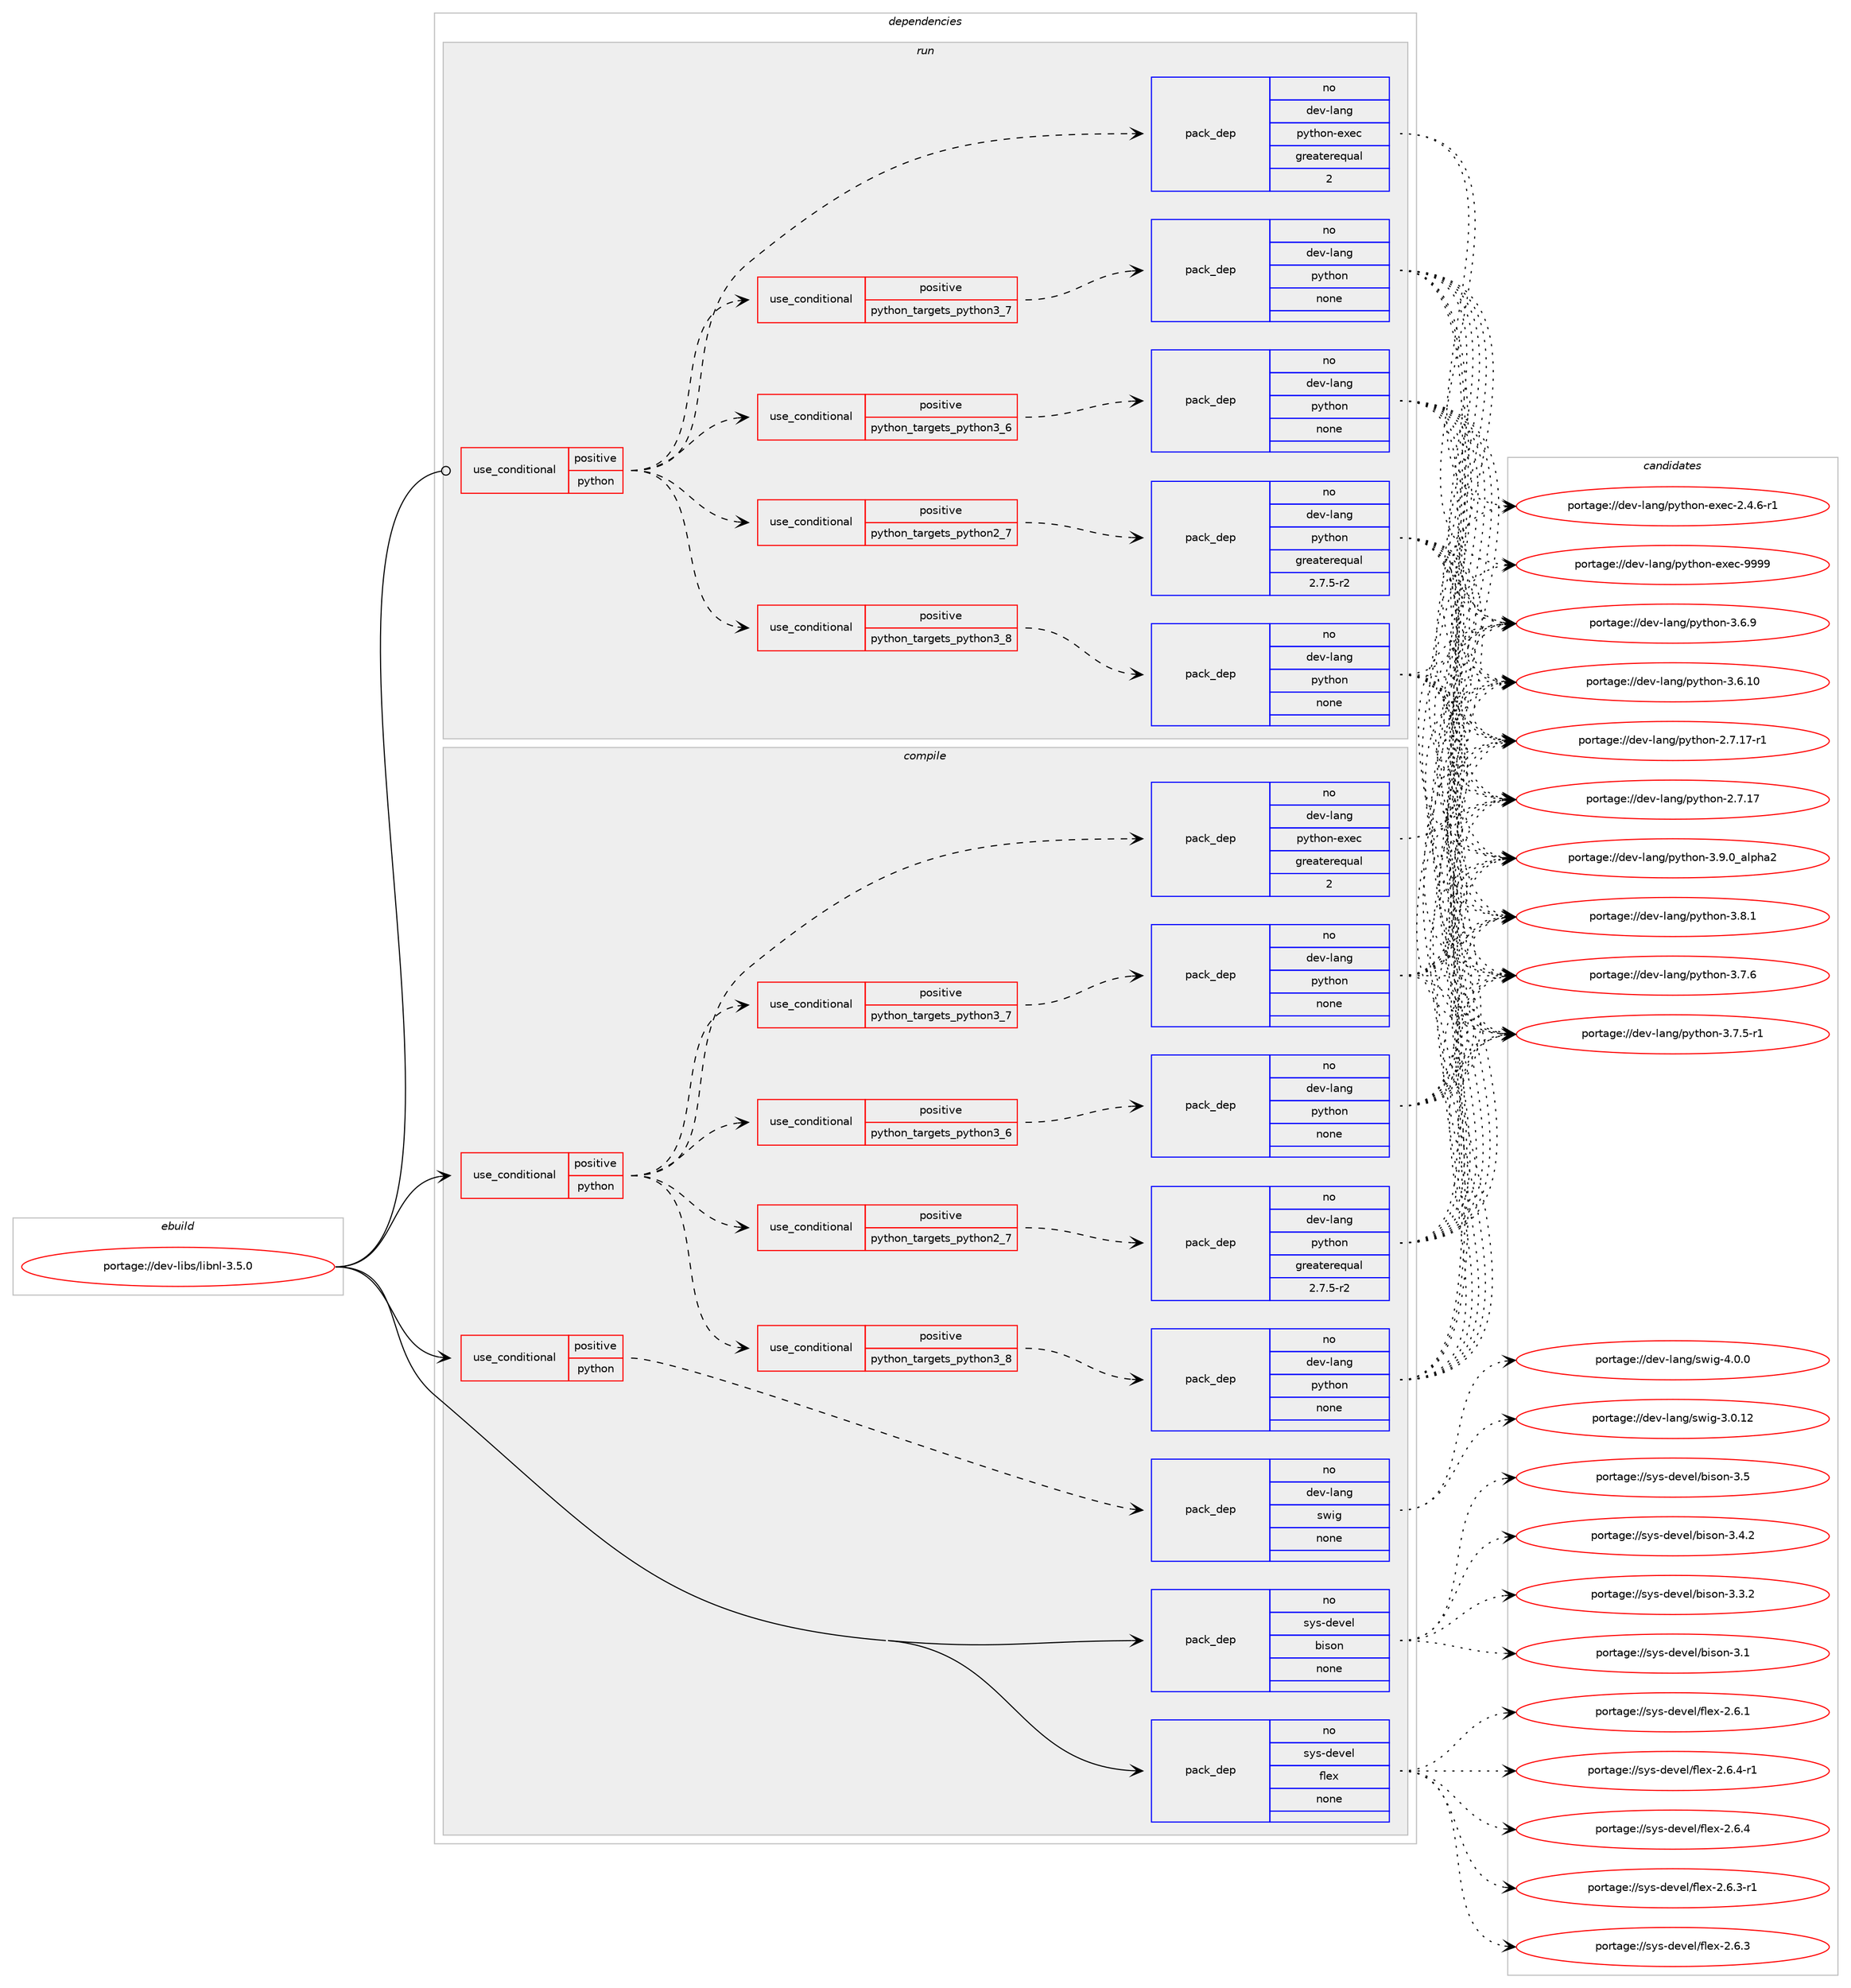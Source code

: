 digraph prolog {

# *************
# Graph options
# *************

newrank=true;
concentrate=true;
compound=true;
graph [rankdir=LR,fontname=Helvetica,fontsize=10,ranksep=1.5];#, ranksep=2.5, nodesep=0.2];
edge  [arrowhead=vee];
node  [fontname=Helvetica,fontsize=10];

# **********
# The ebuild
# **********

subgraph cluster_leftcol {
color=gray;
label=<<i>ebuild</i>>;
id [label="portage://dev-libs/libnl-3.5.0", color=red, width=4, href="../dev-libs/libnl-3.5.0.svg"];
}

# ****************
# The dependencies
# ****************

subgraph cluster_midcol {
color=gray;
label=<<i>dependencies</i>>;
subgraph cluster_compile {
fillcolor="#eeeeee";
style=filled;
label=<<i>compile</i>>;
subgraph cond125109 {
dependency511609 [label=<<TABLE BORDER="0" CELLBORDER="1" CELLSPACING="0" CELLPADDING="4"><TR><TD ROWSPAN="3" CELLPADDING="10">use_conditional</TD></TR><TR><TD>positive</TD></TR><TR><TD>python</TD></TR></TABLE>>, shape=none, color=red];
subgraph cond125110 {
dependency511610 [label=<<TABLE BORDER="0" CELLBORDER="1" CELLSPACING="0" CELLPADDING="4"><TR><TD ROWSPAN="3" CELLPADDING="10">use_conditional</TD></TR><TR><TD>positive</TD></TR><TR><TD>python_targets_python2_7</TD></TR></TABLE>>, shape=none, color=red];
subgraph pack381250 {
dependency511611 [label=<<TABLE BORDER="0" CELLBORDER="1" CELLSPACING="0" CELLPADDING="4" WIDTH="220"><TR><TD ROWSPAN="6" CELLPADDING="30">pack_dep</TD></TR><TR><TD WIDTH="110">no</TD></TR><TR><TD>dev-lang</TD></TR><TR><TD>python</TD></TR><TR><TD>greaterequal</TD></TR><TR><TD>2.7.5-r2</TD></TR></TABLE>>, shape=none, color=blue];
}
dependency511610:e -> dependency511611:w [weight=20,style="dashed",arrowhead="vee"];
}
dependency511609:e -> dependency511610:w [weight=20,style="dashed",arrowhead="vee"];
subgraph cond125111 {
dependency511612 [label=<<TABLE BORDER="0" CELLBORDER="1" CELLSPACING="0" CELLPADDING="4"><TR><TD ROWSPAN="3" CELLPADDING="10">use_conditional</TD></TR><TR><TD>positive</TD></TR><TR><TD>python_targets_python3_6</TD></TR></TABLE>>, shape=none, color=red];
subgraph pack381251 {
dependency511613 [label=<<TABLE BORDER="0" CELLBORDER="1" CELLSPACING="0" CELLPADDING="4" WIDTH="220"><TR><TD ROWSPAN="6" CELLPADDING="30">pack_dep</TD></TR><TR><TD WIDTH="110">no</TD></TR><TR><TD>dev-lang</TD></TR><TR><TD>python</TD></TR><TR><TD>none</TD></TR><TR><TD></TD></TR></TABLE>>, shape=none, color=blue];
}
dependency511612:e -> dependency511613:w [weight=20,style="dashed",arrowhead="vee"];
}
dependency511609:e -> dependency511612:w [weight=20,style="dashed",arrowhead="vee"];
subgraph cond125112 {
dependency511614 [label=<<TABLE BORDER="0" CELLBORDER="1" CELLSPACING="0" CELLPADDING="4"><TR><TD ROWSPAN="3" CELLPADDING="10">use_conditional</TD></TR><TR><TD>positive</TD></TR><TR><TD>python_targets_python3_7</TD></TR></TABLE>>, shape=none, color=red];
subgraph pack381252 {
dependency511615 [label=<<TABLE BORDER="0" CELLBORDER="1" CELLSPACING="0" CELLPADDING="4" WIDTH="220"><TR><TD ROWSPAN="6" CELLPADDING="30">pack_dep</TD></TR><TR><TD WIDTH="110">no</TD></TR><TR><TD>dev-lang</TD></TR><TR><TD>python</TD></TR><TR><TD>none</TD></TR><TR><TD></TD></TR></TABLE>>, shape=none, color=blue];
}
dependency511614:e -> dependency511615:w [weight=20,style="dashed",arrowhead="vee"];
}
dependency511609:e -> dependency511614:w [weight=20,style="dashed",arrowhead="vee"];
subgraph cond125113 {
dependency511616 [label=<<TABLE BORDER="0" CELLBORDER="1" CELLSPACING="0" CELLPADDING="4"><TR><TD ROWSPAN="3" CELLPADDING="10">use_conditional</TD></TR><TR><TD>positive</TD></TR><TR><TD>python_targets_python3_8</TD></TR></TABLE>>, shape=none, color=red];
subgraph pack381253 {
dependency511617 [label=<<TABLE BORDER="0" CELLBORDER="1" CELLSPACING="0" CELLPADDING="4" WIDTH="220"><TR><TD ROWSPAN="6" CELLPADDING="30">pack_dep</TD></TR><TR><TD WIDTH="110">no</TD></TR><TR><TD>dev-lang</TD></TR><TR><TD>python</TD></TR><TR><TD>none</TD></TR><TR><TD></TD></TR></TABLE>>, shape=none, color=blue];
}
dependency511616:e -> dependency511617:w [weight=20,style="dashed",arrowhead="vee"];
}
dependency511609:e -> dependency511616:w [weight=20,style="dashed",arrowhead="vee"];
subgraph pack381254 {
dependency511618 [label=<<TABLE BORDER="0" CELLBORDER="1" CELLSPACING="0" CELLPADDING="4" WIDTH="220"><TR><TD ROWSPAN="6" CELLPADDING="30">pack_dep</TD></TR><TR><TD WIDTH="110">no</TD></TR><TR><TD>dev-lang</TD></TR><TR><TD>python-exec</TD></TR><TR><TD>greaterequal</TD></TR><TR><TD>2</TD></TR></TABLE>>, shape=none, color=blue];
}
dependency511609:e -> dependency511618:w [weight=20,style="dashed",arrowhead="vee"];
}
id:e -> dependency511609:w [weight=20,style="solid",arrowhead="vee"];
subgraph cond125114 {
dependency511619 [label=<<TABLE BORDER="0" CELLBORDER="1" CELLSPACING="0" CELLPADDING="4"><TR><TD ROWSPAN="3" CELLPADDING="10">use_conditional</TD></TR><TR><TD>positive</TD></TR><TR><TD>python</TD></TR></TABLE>>, shape=none, color=red];
subgraph pack381255 {
dependency511620 [label=<<TABLE BORDER="0" CELLBORDER="1" CELLSPACING="0" CELLPADDING="4" WIDTH="220"><TR><TD ROWSPAN="6" CELLPADDING="30">pack_dep</TD></TR><TR><TD WIDTH="110">no</TD></TR><TR><TD>dev-lang</TD></TR><TR><TD>swig</TD></TR><TR><TD>none</TD></TR><TR><TD></TD></TR></TABLE>>, shape=none, color=blue];
}
dependency511619:e -> dependency511620:w [weight=20,style="dashed",arrowhead="vee"];
}
id:e -> dependency511619:w [weight=20,style="solid",arrowhead="vee"];
subgraph pack381256 {
dependency511621 [label=<<TABLE BORDER="0" CELLBORDER="1" CELLSPACING="0" CELLPADDING="4" WIDTH="220"><TR><TD ROWSPAN="6" CELLPADDING="30">pack_dep</TD></TR><TR><TD WIDTH="110">no</TD></TR><TR><TD>sys-devel</TD></TR><TR><TD>bison</TD></TR><TR><TD>none</TD></TR><TR><TD></TD></TR></TABLE>>, shape=none, color=blue];
}
id:e -> dependency511621:w [weight=20,style="solid",arrowhead="vee"];
subgraph pack381257 {
dependency511622 [label=<<TABLE BORDER="0" CELLBORDER="1" CELLSPACING="0" CELLPADDING="4" WIDTH="220"><TR><TD ROWSPAN="6" CELLPADDING="30">pack_dep</TD></TR><TR><TD WIDTH="110">no</TD></TR><TR><TD>sys-devel</TD></TR><TR><TD>flex</TD></TR><TR><TD>none</TD></TR><TR><TD></TD></TR></TABLE>>, shape=none, color=blue];
}
id:e -> dependency511622:w [weight=20,style="solid",arrowhead="vee"];
}
subgraph cluster_compileandrun {
fillcolor="#eeeeee";
style=filled;
label=<<i>compile and run</i>>;
}
subgraph cluster_run {
fillcolor="#eeeeee";
style=filled;
label=<<i>run</i>>;
subgraph cond125115 {
dependency511623 [label=<<TABLE BORDER="0" CELLBORDER="1" CELLSPACING="0" CELLPADDING="4"><TR><TD ROWSPAN="3" CELLPADDING="10">use_conditional</TD></TR><TR><TD>positive</TD></TR><TR><TD>python</TD></TR></TABLE>>, shape=none, color=red];
subgraph cond125116 {
dependency511624 [label=<<TABLE BORDER="0" CELLBORDER="1" CELLSPACING="0" CELLPADDING="4"><TR><TD ROWSPAN="3" CELLPADDING="10">use_conditional</TD></TR><TR><TD>positive</TD></TR><TR><TD>python_targets_python2_7</TD></TR></TABLE>>, shape=none, color=red];
subgraph pack381258 {
dependency511625 [label=<<TABLE BORDER="0" CELLBORDER="1" CELLSPACING="0" CELLPADDING="4" WIDTH="220"><TR><TD ROWSPAN="6" CELLPADDING="30">pack_dep</TD></TR><TR><TD WIDTH="110">no</TD></TR><TR><TD>dev-lang</TD></TR><TR><TD>python</TD></TR><TR><TD>greaterequal</TD></TR><TR><TD>2.7.5-r2</TD></TR></TABLE>>, shape=none, color=blue];
}
dependency511624:e -> dependency511625:w [weight=20,style="dashed",arrowhead="vee"];
}
dependency511623:e -> dependency511624:w [weight=20,style="dashed",arrowhead="vee"];
subgraph cond125117 {
dependency511626 [label=<<TABLE BORDER="0" CELLBORDER="1" CELLSPACING="0" CELLPADDING="4"><TR><TD ROWSPAN="3" CELLPADDING="10">use_conditional</TD></TR><TR><TD>positive</TD></TR><TR><TD>python_targets_python3_6</TD></TR></TABLE>>, shape=none, color=red];
subgraph pack381259 {
dependency511627 [label=<<TABLE BORDER="0" CELLBORDER="1" CELLSPACING="0" CELLPADDING="4" WIDTH="220"><TR><TD ROWSPAN="6" CELLPADDING="30">pack_dep</TD></TR><TR><TD WIDTH="110">no</TD></TR><TR><TD>dev-lang</TD></TR><TR><TD>python</TD></TR><TR><TD>none</TD></TR><TR><TD></TD></TR></TABLE>>, shape=none, color=blue];
}
dependency511626:e -> dependency511627:w [weight=20,style="dashed",arrowhead="vee"];
}
dependency511623:e -> dependency511626:w [weight=20,style="dashed",arrowhead="vee"];
subgraph cond125118 {
dependency511628 [label=<<TABLE BORDER="0" CELLBORDER="1" CELLSPACING="0" CELLPADDING="4"><TR><TD ROWSPAN="3" CELLPADDING="10">use_conditional</TD></TR><TR><TD>positive</TD></TR><TR><TD>python_targets_python3_7</TD></TR></TABLE>>, shape=none, color=red];
subgraph pack381260 {
dependency511629 [label=<<TABLE BORDER="0" CELLBORDER="1" CELLSPACING="0" CELLPADDING="4" WIDTH="220"><TR><TD ROWSPAN="6" CELLPADDING="30">pack_dep</TD></TR><TR><TD WIDTH="110">no</TD></TR><TR><TD>dev-lang</TD></TR><TR><TD>python</TD></TR><TR><TD>none</TD></TR><TR><TD></TD></TR></TABLE>>, shape=none, color=blue];
}
dependency511628:e -> dependency511629:w [weight=20,style="dashed",arrowhead="vee"];
}
dependency511623:e -> dependency511628:w [weight=20,style="dashed",arrowhead="vee"];
subgraph cond125119 {
dependency511630 [label=<<TABLE BORDER="0" CELLBORDER="1" CELLSPACING="0" CELLPADDING="4"><TR><TD ROWSPAN="3" CELLPADDING="10">use_conditional</TD></TR><TR><TD>positive</TD></TR><TR><TD>python_targets_python3_8</TD></TR></TABLE>>, shape=none, color=red];
subgraph pack381261 {
dependency511631 [label=<<TABLE BORDER="0" CELLBORDER="1" CELLSPACING="0" CELLPADDING="4" WIDTH="220"><TR><TD ROWSPAN="6" CELLPADDING="30">pack_dep</TD></TR><TR><TD WIDTH="110">no</TD></TR><TR><TD>dev-lang</TD></TR><TR><TD>python</TD></TR><TR><TD>none</TD></TR><TR><TD></TD></TR></TABLE>>, shape=none, color=blue];
}
dependency511630:e -> dependency511631:w [weight=20,style="dashed",arrowhead="vee"];
}
dependency511623:e -> dependency511630:w [weight=20,style="dashed",arrowhead="vee"];
subgraph pack381262 {
dependency511632 [label=<<TABLE BORDER="0" CELLBORDER="1" CELLSPACING="0" CELLPADDING="4" WIDTH="220"><TR><TD ROWSPAN="6" CELLPADDING="30">pack_dep</TD></TR><TR><TD WIDTH="110">no</TD></TR><TR><TD>dev-lang</TD></TR><TR><TD>python-exec</TD></TR><TR><TD>greaterequal</TD></TR><TR><TD>2</TD></TR></TABLE>>, shape=none, color=blue];
}
dependency511623:e -> dependency511632:w [weight=20,style="dashed",arrowhead="vee"];
}
id:e -> dependency511623:w [weight=20,style="solid",arrowhead="odot"];
}
}

# **************
# The candidates
# **************

subgraph cluster_choices {
rank=same;
color=gray;
label=<<i>candidates</i>>;

subgraph choice381250 {
color=black;
nodesep=1;
choice10010111845108971101034711212111610411111045514657464895971081121049750 [label="portage://dev-lang/python-3.9.0_alpha2", color=red, width=4,href="../dev-lang/python-3.9.0_alpha2.svg"];
choice100101118451089711010347112121116104111110455146564649 [label="portage://dev-lang/python-3.8.1", color=red, width=4,href="../dev-lang/python-3.8.1.svg"];
choice100101118451089711010347112121116104111110455146554654 [label="portage://dev-lang/python-3.7.6", color=red, width=4,href="../dev-lang/python-3.7.6.svg"];
choice1001011184510897110103471121211161041111104551465546534511449 [label="portage://dev-lang/python-3.7.5-r1", color=red, width=4,href="../dev-lang/python-3.7.5-r1.svg"];
choice100101118451089711010347112121116104111110455146544657 [label="portage://dev-lang/python-3.6.9", color=red, width=4,href="../dev-lang/python-3.6.9.svg"];
choice10010111845108971101034711212111610411111045514654464948 [label="portage://dev-lang/python-3.6.10", color=red, width=4,href="../dev-lang/python-3.6.10.svg"];
choice100101118451089711010347112121116104111110455046554649554511449 [label="portage://dev-lang/python-2.7.17-r1", color=red, width=4,href="../dev-lang/python-2.7.17-r1.svg"];
choice10010111845108971101034711212111610411111045504655464955 [label="portage://dev-lang/python-2.7.17", color=red, width=4,href="../dev-lang/python-2.7.17.svg"];
dependency511611:e -> choice10010111845108971101034711212111610411111045514657464895971081121049750:w [style=dotted,weight="100"];
dependency511611:e -> choice100101118451089711010347112121116104111110455146564649:w [style=dotted,weight="100"];
dependency511611:e -> choice100101118451089711010347112121116104111110455146554654:w [style=dotted,weight="100"];
dependency511611:e -> choice1001011184510897110103471121211161041111104551465546534511449:w [style=dotted,weight="100"];
dependency511611:e -> choice100101118451089711010347112121116104111110455146544657:w [style=dotted,weight="100"];
dependency511611:e -> choice10010111845108971101034711212111610411111045514654464948:w [style=dotted,weight="100"];
dependency511611:e -> choice100101118451089711010347112121116104111110455046554649554511449:w [style=dotted,weight="100"];
dependency511611:e -> choice10010111845108971101034711212111610411111045504655464955:w [style=dotted,weight="100"];
}
subgraph choice381251 {
color=black;
nodesep=1;
choice10010111845108971101034711212111610411111045514657464895971081121049750 [label="portage://dev-lang/python-3.9.0_alpha2", color=red, width=4,href="../dev-lang/python-3.9.0_alpha2.svg"];
choice100101118451089711010347112121116104111110455146564649 [label="portage://dev-lang/python-3.8.1", color=red, width=4,href="../dev-lang/python-3.8.1.svg"];
choice100101118451089711010347112121116104111110455146554654 [label="portage://dev-lang/python-3.7.6", color=red, width=4,href="../dev-lang/python-3.7.6.svg"];
choice1001011184510897110103471121211161041111104551465546534511449 [label="portage://dev-lang/python-3.7.5-r1", color=red, width=4,href="../dev-lang/python-3.7.5-r1.svg"];
choice100101118451089711010347112121116104111110455146544657 [label="portage://dev-lang/python-3.6.9", color=red, width=4,href="../dev-lang/python-3.6.9.svg"];
choice10010111845108971101034711212111610411111045514654464948 [label="portage://dev-lang/python-3.6.10", color=red, width=4,href="../dev-lang/python-3.6.10.svg"];
choice100101118451089711010347112121116104111110455046554649554511449 [label="portage://dev-lang/python-2.7.17-r1", color=red, width=4,href="../dev-lang/python-2.7.17-r1.svg"];
choice10010111845108971101034711212111610411111045504655464955 [label="portage://dev-lang/python-2.7.17", color=red, width=4,href="../dev-lang/python-2.7.17.svg"];
dependency511613:e -> choice10010111845108971101034711212111610411111045514657464895971081121049750:w [style=dotted,weight="100"];
dependency511613:e -> choice100101118451089711010347112121116104111110455146564649:w [style=dotted,weight="100"];
dependency511613:e -> choice100101118451089711010347112121116104111110455146554654:w [style=dotted,weight="100"];
dependency511613:e -> choice1001011184510897110103471121211161041111104551465546534511449:w [style=dotted,weight="100"];
dependency511613:e -> choice100101118451089711010347112121116104111110455146544657:w [style=dotted,weight="100"];
dependency511613:e -> choice10010111845108971101034711212111610411111045514654464948:w [style=dotted,weight="100"];
dependency511613:e -> choice100101118451089711010347112121116104111110455046554649554511449:w [style=dotted,weight="100"];
dependency511613:e -> choice10010111845108971101034711212111610411111045504655464955:w [style=dotted,weight="100"];
}
subgraph choice381252 {
color=black;
nodesep=1;
choice10010111845108971101034711212111610411111045514657464895971081121049750 [label="portage://dev-lang/python-3.9.0_alpha2", color=red, width=4,href="../dev-lang/python-3.9.0_alpha2.svg"];
choice100101118451089711010347112121116104111110455146564649 [label="portage://dev-lang/python-3.8.1", color=red, width=4,href="../dev-lang/python-3.8.1.svg"];
choice100101118451089711010347112121116104111110455146554654 [label="portage://dev-lang/python-3.7.6", color=red, width=4,href="../dev-lang/python-3.7.6.svg"];
choice1001011184510897110103471121211161041111104551465546534511449 [label="portage://dev-lang/python-3.7.5-r1", color=red, width=4,href="../dev-lang/python-3.7.5-r1.svg"];
choice100101118451089711010347112121116104111110455146544657 [label="portage://dev-lang/python-3.6.9", color=red, width=4,href="../dev-lang/python-3.6.9.svg"];
choice10010111845108971101034711212111610411111045514654464948 [label="portage://dev-lang/python-3.6.10", color=red, width=4,href="../dev-lang/python-3.6.10.svg"];
choice100101118451089711010347112121116104111110455046554649554511449 [label="portage://dev-lang/python-2.7.17-r1", color=red, width=4,href="../dev-lang/python-2.7.17-r1.svg"];
choice10010111845108971101034711212111610411111045504655464955 [label="portage://dev-lang/python-2.7.17", color=red, width=4,href="../dev-lang/python-2.7.17.svg"];
dependency511615:e -> choice10010111845108971101034711212111610411111045514657464895971081121049750:w [style=dotted,weight="100"];
dependency511615:e -> choice100101118451089711010347112121116104111110455146564649:w [style=dotted,weight="100"];
dependency511615:e -> choice100101118451089711010347112121116104111110455146554654:w [style=dotted,weight="100"];
dependency511615:e -> choice1001011184510897110103471121211161041111104551465546534511449:w [style=dotted,weight="100"];
dependency511615:e -> choice100101118451089711010347112121116104111110455146544657:w [style=dotted,weight="100"];
dependency511615:e -> choice10010111845108971101034711212111610411111045514654464948:w [style=dotted,weight="100"];
dependency511615:e -> choice100101118451089711010347112121116104111110455046554649554511449:w [style=dotted,weight="100"];
dependency511615:e -> choice10010111845108971101034711212111610411111045504655464955:w [style=dotted,weight="100"];
}
subgraph choice381253 {
color=black;
nodesep=1;
choice10010111845108971101034711212111610411111045514657464895971081121049750 [label="portage://dev-lang/python-3.9.0_alpha2", color=red, width=4,href="../dev-lang/python-3.9.0_alpha2.svg"];
choice100101118451089711010347112121116104111110455146564649 [label="portage://dev-lang/python-3.8.1", color=red, width=4,href="../dev-lang/python-3.8.1.svg"];
choice100101118451089711010347112121116104111110455146554654 [label="portage://dev-lang/python-3.7.6", color=red, width=4,href="../dev-lang/python-3.7.6.svg"];
choice1001011184510897110103471121211161041111104551465546534511449 [label="portage://dev-lang/python-3.7.5-r1", color=red, width=4,href="../dev-lang/python-3.7.5-r1.svg"];
choice100101118451089711010347112121116104111110455146544657 [label="portage://dev-lang/python-3.6.9", color=red, width=4,href="../dev-lang/python-3.6.9.svg"];
choice10010111845108971101034711212111610411111045514654464948 [label="portage://dev-lang/python-3.6.10", color=red, width=4,href="../dev-lang/python-3.6.10.svg"];
choice100101118451089711010347112121116104111110455046554649554511449 [label="portage://dev-lang/python-2.7.17-r1", color=red, width=4,href="../dev-lang/python-2.7.17-r1.svg"];
choice10010111845108971101034711212111610411111045504655464955 [label="portage://dev-lang/python-2.7.17", color=red, width=4,href="../dev-lang/python-2.7.17.svg"];
dependency511617:e -> choice10010111845108971101034711212111610411111045514657464895971081121049750:w [style=dotted,weight="100"];
dependency511617:e -> choice100101118451089711010347112121116104111110455146564649:w [style=dotted,weight="100"];
dependency511617:e -> choice100101118451089711010347112121116104111110455146554654:w [style=dotted,weight="100"];
dependency511617:e -> choice1001011184510897110103471121211161041111104551465546534511449:w [style=dotted,weight="100"];
dependency511617:e -> choice100101118451089711010347112121116104111110455146544657:w [style=dotted,weight="100"];
dependency511617:e -> choice10010111845108971101034711212111610411111045514654464948:w [style=dotted,weight="100"];
dependency511617:e -> choice100101118451089711010347112121116104111110455046554649554511449:w [style=dotted,weight="100"];
dependency511617:e -> choice10010111845108971101034711212111610411111045504655464955:w [style=dotted,weight="100"];
}
subgraph choice381254 {
color=black;
nodesep=1;
choice10010111845108971101034711212111610411111045101120101994557575757 [label="portage://dev-lang/python-exec-9999", color=red, width=4,href="../dev-lang/python-exec-9999.svg"];
choice10010111845108971101034711212111610411111045101120101994550465246544511449 [label="portage://dev-lang/python-exec-2.4.6-r1", color=red, width=4,href="../dev-lang/python-exec-2.4.6-r1.svg"];
dependency511618:e -> choice10010111845108971101034711212111610411111045101120101994557575757:w [style=dotted,weight="100"];
dependency511618:e -> choice10010111845108971101034711212111610411111045101120101994550465246544511449:w [style=dotted,weight="100"];
}
subgraph choice381255 {
color=black;
nodesep=1;
choice100101118451089711010347115119105103455246484648 [label="portage://dev-lang/swig-4.0.0", color=red, width=4,href="../dev-lang/swig-4.0.0.svg"];
choice10010111845108971101034711511910510345514648464950 [label="portage://dev-lang/swig-3.0.12", color=red, width=4,href="../dev-lang/swig-3.0.12.svg"];
dependency511620:e -> choice100101118451089711010347115119105103455246484648:w [style=dotted,weight="100"];
dependency511620:e -> choice10010111845108971101034711511910510345514648464950:w [style=dotted,weight="100"];
}
subgraph choice381256 {
color=black;
nodesep=1;
choice11512111545100101118101108479810511511111045514653 [label="portage://sys-devel/bison-3.5", color=red, width=4,href="../sys-devel/bison-3.5.svg"];
choice115121115451001011181011084798105115111110455146524650 [label="portage://sys-devel/bison-3.4.2", color=red, width=4,href="../sys-devel/bison-3.4.2.svg"];
choice115121115451001011181011084798105115111110455146514650 [label="portage://sys-devel/bison-3.3.2", color=red, width=4,href="../sys-devel/bison-3.3.2.svg"];
choice11512111545100101118101108479810511511111045514649 [label="portage://sys-devel/bison-3.1", color=red, width=4,href="../sys-devel/bison-3.1.svg"];
dependency511621:e -> choice11512111545100101118101108479810511511111045514653:w [style=dotted,weight="100"];
dependency511621:e -> choice115121115451001011181011084798105115111110455146524650:w [style=dotted,weight="100"];
dependency511621:e -> choice115121115451001011181011084798105115111110455146514650:w [style=dotted,weight="100"];
dependency511621:e -> choice11512111545100101118101108479810511511111045514649:w [style=dotted,weight="100"];
}
subgraph choice381257 {
color=black;
nodesep=1;
choice11512111545100101118101108471021081011204550465446524511449 [label="portage://sys-devel/flex-2.6.4-r1", color=red, width=4,href="../sys-devel/flex-2.6.4-r1.svg"];
choice1151211154510010111810110847102108101120455046544652 [label="portage://sys-devel/flex-2.6.4", color=red, width=4,href="../sys-devel/flex-2.6.4.svg"];
choice11512111545100101118101108471021081011204550465446514511449 [label="portage://sys-devel/flex-2.6.3-r1", color=red, width=4,href="../sys-devel/flex-2.6.3-r1.svg"];
choice1151211154510010111810110847102108101120455046544651 [label="portage://sys-devel/flex-2.6.3", color=red, width=4,href="../sys-devel/flex-2.6.3.svg"];
choice1151211154510010111810110847102108101120455046544649 [label="portage://sys-devel/flex-2.6.1", color=red, width=4,href="../sys-devel/flex-2.6.1.svg"];
dependency511622:e -> choice11512111545100101118101108471021081011204550465446524511449:w [style=dotted,weight="100"];
dependency511622:e -> choice1151211154510010111810110847102108101120455046544652:w [style=dotted,weight="100"];
dependency511622:e -> choice11512111545100101118101108471021081011204550465446514511449:w [style=dotted,weight="100"];
dependency511622:e -> choice1151211154510010111810110847102108101120455046544651:w [style=dotted,weight="100"];
dependency511622:e -> choice1151211154510010111810110847102108101120455046544649:w [style=dotted,weight="100"];
}
subgraph choice381258 {
color=black;
nodesep=1;
choice10010111845108971101034711212111610411111045514657464895971081121049750 [label="portage://dev-lang/python-3.9.0_alpha2", color=red, width=4,href="../dev-lang/python-3.9.0_alpha2.svg"];
choice100101118451089711010347112121116104111110455146564649 [label="portage://dev-lang/python-3.8.1", color=red, width=4,href="../dev-lang/python-3.8.1.svg"];
choice100101118451089711010347112121116104111110455146554654 [label="portage://dev-lang/python-3.7.6", color=red, width=4,href="../dev-lang/python-3.7.6.svg"];
choice1001011184510897110103471121211161041111104551465546534511449 [label="portage://dev-lang/python-3.7.5-r1", color=red, width=4,href="../dev-lang/python-3.7.5-r1.svg"];
choice100101118451089711010347112121116104111110455146544657 [label="portage://dev-lang/python-3.6.9", color=red, width=4,href="../dev-lang/python-3.6.9.svg"];
choice10010111845108971101034711212111610411111045514654464948 [label="portage://dev-lang/python-3.6.10", color=red, width=4,href="../dev-lang/python-3.6.10.svg"];
choice100101118451089711010347112121116104111110455046554649554511449 [label="portage://dev-lang/python-2.7.17-r1", color=red, width=4,href="../dev-lang/python-2.7.17-r1.svg"];
choice10010111845108971101034711212111610411111045504655464955 [label="portage://dev-lang/python-2.7.17", color=red, width=4,href="../dev-lang/python-2.7.17.svg"];
dependency511625:e -> choice10010111845108971101034711212111610411111045514657464895971081121049750:w [style=dotted,weight="100"];
dependency511625:e -> choice100101118451089711010347112121116104111110455146564649:w [style=dotted,weight="100"];
dependency511625:e -> choice100101118451089711010347112121116104111110455146554654:w [style=dotted,weight="100"];
dependency511625:e -> choice1001011184510897110103471121211161041111104551465546534511449:w [style=dotted,weight="100"];
dependency511625:e -> choice100101118451089711010347112121116104111110455146544657:w [style=dotted,weight="100"];
dependency511625:e -> choice10010111845108971101034711212111610411111045514654464948:w [style=dotted,weight="100"];
dependency511625:e -> choice100101118451089711010347112121116104111110455046554649554511449:w [style=dotted,weight="100"];
dependency511625:e -> choice10010111845108971101034711212111610411111045504655464955:w [style=dotted,weight="100"];
}
subgraph choice381259 {
color=black;
nodesep=1;
choice10010111845108971101034711212111610411111045514657464895971081121049750 [label="portage://dev-lang/python-3.9.0_alpha2", color=red, width=4,href="../dev-lang/python-3.9.0_alpha2.svg"];
choice100101118451089711010347112121116104111110455146564649 [label="portage://dev-lang/python-3.8.1", color=red, width=4,href="../dev-lang/python-3.8.1.svg"];
choice100101118451089711010347112121116104111110455146554654 [label="portage://dev-lang/python-3.7.6", color=red, width=4,href="../dev-lang/python-3.7.6.svg"];
choice1001011184510897110103471121211161041111104551465546534511449 [label="portage://dev-lang/python-3.7.5-r1", color=red, width=4,href="../dev-lang/python-3.7.5-r1.svg"];
choice100101118451089711010347112121116104111110455146544657 [label="portage://dev-lang/python-3.6.9", color=red, width=4,href="../dev-lang/python-3.6.9.svg"];
choice10010111845108971101034711212111610411111045514654464948 [label="portage://dev-lang/python-3.6.10", color=red, width=4,href="../dev-lang/python-3.6.10.svg"];
choice100101118451089711010347112121116104111110455046554649554511449 [label="portage://dev-lang/python-2.7.17-r1", color=red, width=4,href="../dev-lang/python-2.7.17-r1.svg"];
choice10010111845108971101034711212111610411111045504655464955 [label="portage://dev-lang/python-2.7.17", color=red, width=4,href="../dev-lang/python-2.7.17.svg"];
dependency511627:e -> choice10010111845108971101034711212111610411111045514657464895971081121049750:w [style=dotted,weight="100"];
dependency511627:e -> choice100101118451089711010347112121116104111110455146564649:w [style=dotted,weight="100"];
dependency511627:e -> choice100101118451089711010347112121116104111110455146554654:w [style=dotted,weight="100"];
dependency511627:e -> choice1001011184510897110103471121211161041111104551465546534511449:w [style=dotted,weight="100"];
dependency511627:e -> choice100101118451089711010347112121116104111110455146544657:w [style=dotted,weight="100"];
dependency511627:e -> choice10010111845108971101034711212111610411111045514654464948:w [style=dotted,weight="100"];
dependency511627:e -> choice100101118451089711010347112121116104111110455046554649554511449:w [style=dotted,weight="100"];
dependency511627:e -> choice10010111845108971101034711212111610411111045504655464955:w [style=dotted,weight="100"];
}
subgraph choice381260 {
color=black;
nodesep=1;
choice10010111845108971101034711212111610411111045514657464895971081121049750 [label="portage://dev-lang/python-3.9.0_alpha2", color=red, width=4,href="../dev-lang/python-3.9.0_alpha2.svg"];
choice100101118451089711010347112121116104111110455146564649 [label="portage://dev-lang/python-3.8.1", color=red, width=4,href="../dev-lang/python-3.8.1.svg"];
choice100101118451089711010347112121116104111110455146554654 [label="portage://dev-lang/python-3.7.6", color=red, width=4,href="../dev-lang/python-3.7.6.svg"];
choice1001011184510897110103471121211161041111104551465546534511449 [label="portage://dev-lang/python-3.7.5-r1", color=red, width=4,href="../dev-lang/python-3.7.5-r1.svg"];
choice100101118451089711010347112121116104111110455146544657 [label="portage://dev-lang/python-3.6.9", color=red, width=4,href="../dev-lang/python-3.6.9.svg"];
choice10010111845108971101034711212111610411111045514654464948 [label="portage://dev-lang/python-3.6.10", color=red, width=4,href="../dev-lang/python-3.6.10.svg"];
choice100101118451089711010347112121116104111110455046554649554511449 [label="portage://dev-lang/python-2.7.17-r1", color=red, width=4,href="../dev-lang/python-2.7.17-r1.svg"];
choice10010111845108971101034711212111610411111045504655464955 [label="portage://dev-lang/python-2.7.17", color=red, width=4,href="../dev-lang/python-2.7.17.svg"];
dependency511629:e -> choice10010111845108971101034711212111610411111045514657464895971081121049750:w [style=dotted,weight="100"];
dependency511629:e -> choice100101118451089711010347112121116104111110455146564649:w [style=dotted,weight="100"];
dependency511629:e -> choice100101118451089711010347112121116104111110455146554654:w [style=dotted,weight="100"];
dependency511629:e -> choice1001011184510897110103471121211161041111104551465546534511449:w [style=dotted,weight="100"];
dependency511629:e -> choice100101118451089711010347112121116104111110455146544657:w [style=dotted,weight="100"];
dependency511629:e -> choice10010111845108971101034711212111610411111045514654464948:w [style=dotted,weight="100"];
dependency511629:e -> choice100101118451089711010347112121116104111110455046554649554511449:w [style=dotted,weight="100"];
dependency511629:e -> choice10010111845108971101034711212111610411111045504655464955:w [style=dotted,weight="100"];
}
subgraph choice381261 {
color=black;
nodesep=1;
choice10010111845108971101034711212111610411111045514657464895971081121049750 [label="portage://dev-lang/python-3.9.0_alpha2", color=red, width=4,href="../dev-lang/python-3.9.0_alpha2.svg"];
choice100101118451089711010347112121116104111110455146564649 [label="portage://dev-lang/python-3.8.1", color=red, width=4,href="../dev-lang/python-3.8.1.svg"];
choice100101118451089711010347112121116104111110455146554654 [label="portage://dev-lang/python-3.7.6", color=red, width=4,href="../dev-lang/python-3.7.6.svg"];
choice1001011184510897110103471121211161041111104551465546534511449 [label="portage://dev-lang/python-3.7.5-r1", color=red, width=4,href="../dev-lang/python-3.7.5-r1.svg"];
choice100101118451089711010347112121116104111110455146544657 [label="portage://dev-lang/python-3.6.9", color=red, width=4,href="../dev-lang/python-3.6.9.svg"];
choice10010111845108971101034711212111610411111045514654464948 [label="portage://dev-lang/python-3.6.10", color=red, width=4,href="../dev-lang/python-3.6.10.svg"];
choice100101118451089711010347112121116104111110455046554649554511449 [label="portage://dev-lang/python-2.7.17-r1", color=red, width=4,href="../dev-lang/python-2.7.17-r1.svg"];
choice10010111845108971101034711212111610411111045504655464955 [label="portage://dev-lang/python-2.7.17", color=red, width=4,href="../dev-lang/python-2.7.17.svg"];
dependency511631:e -> choice10010111845108971101034711212111610411111045514657464895971081121049750:w [style=dotted,weight="100"];
dependency511631:e -> choice100101118451089711010347112121116104111110455146564649:w [style=dotted,weight="100"];
dependency511631:e -> choice100101118451089711010347112121116104111110455146554654:w [style=dotted,weight="100"];
dependency511631:e -> choice1001011184510897110103471121211161041111104551465546534511449:w [style=dotted,weight="100"];
dependency511631:e -> choice100101118451089711010347112121116104111110455146544657:w [style=dotted,weight="100"];
dependency511631:e -> choice10010111845108971101034711212111610411111045514654464948:w [style=dotted,weight="100"];
dependency511631:e -> choice100101118451089711010347112121116104111110455046554649554511449:w [style=dotted,weight="100"];
dependency511631:e -> choice10010111845108971101034711212111610411111045504655464955:w [style=dotted,weight="100"];
}
subgraph choice381262 {
color=black;
nodesep=1;
choice10010111845108971101034711212111610411111045101120101994557575757 [label="portage://dev-lang/python-exec-9999", color=red, width=4,href="../dev-lang/python-exec-9999.svg"];
choice10010111845108971101034711212111610411111045101120101994550465246544511449 [label="portage://dev-lang/python-exec-2.4.6-r1", color=red, width=4,href="../dev-lang/python-exec-2.4.6-r1.svg"];
dependency511632:e -> choice10010111845108971101034711212111610411111045101120101994557575757:w [style=dotted,weight="100"];
dependency511632:e -> choice10010111845108971101034711212111610411111045101120101994550465246544511449:w [style=dotted,weight="100"];
}
}

}
